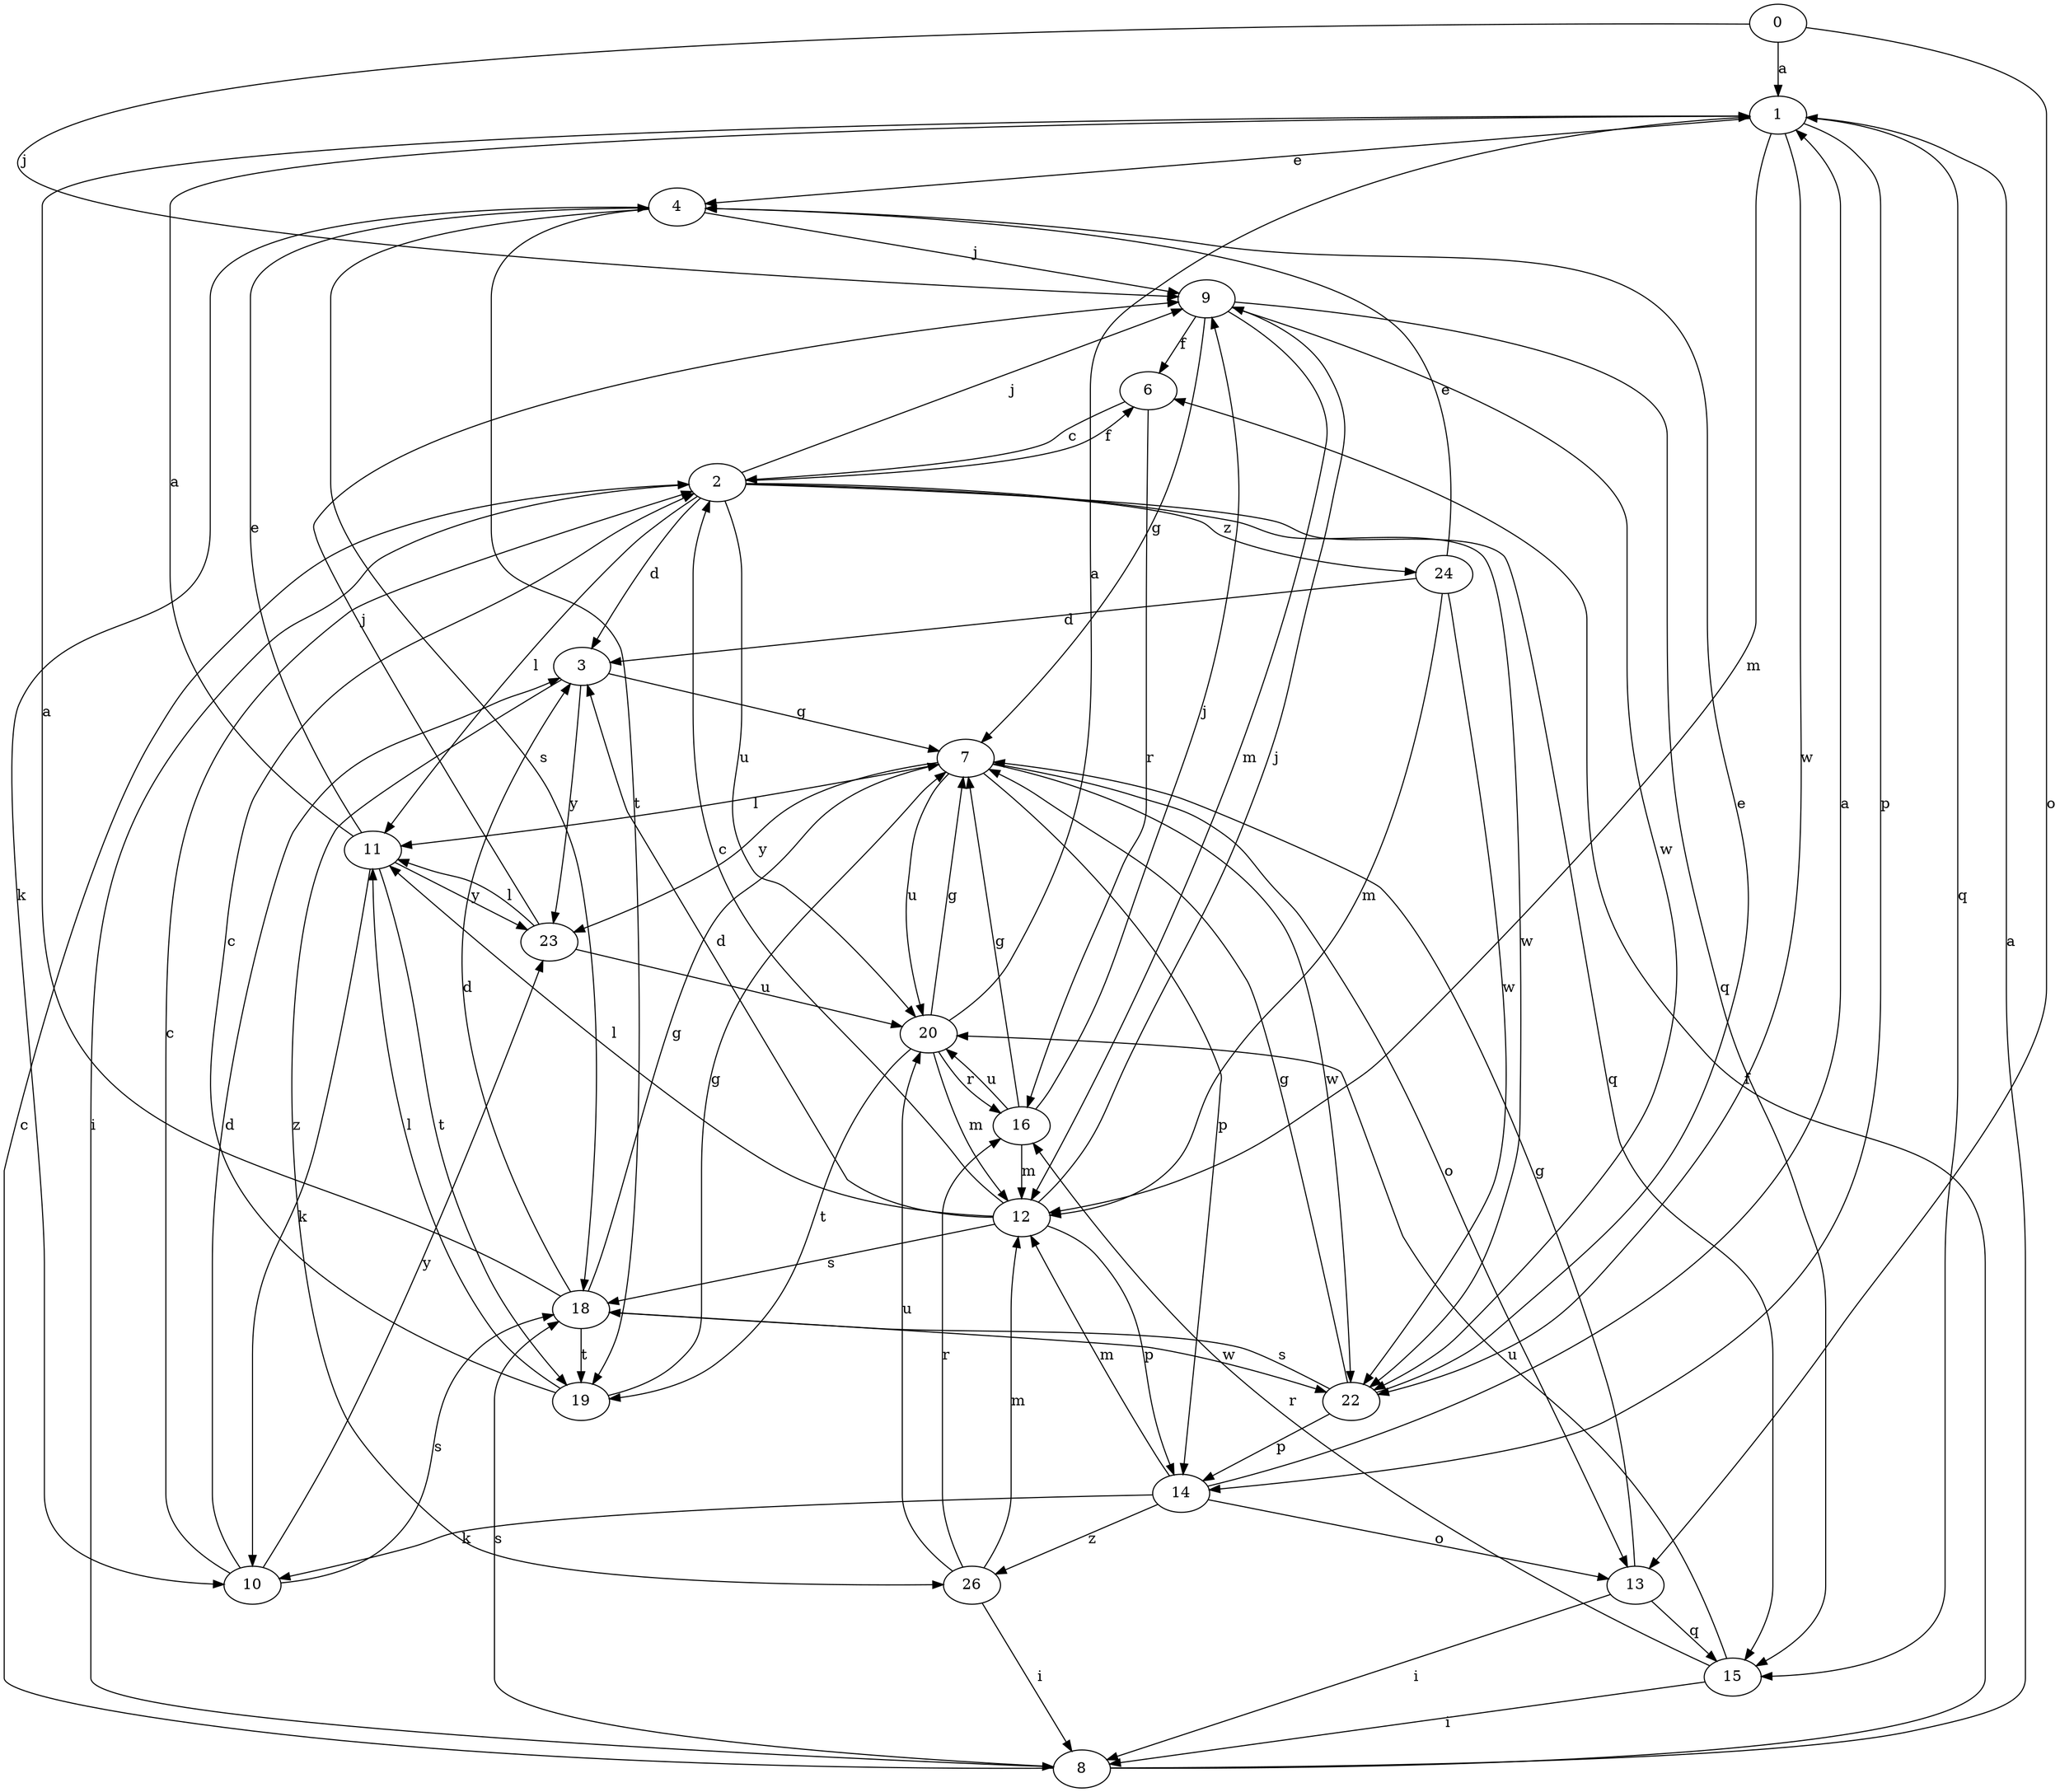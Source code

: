 strict digraph  {
0;
1;
2;
3;
4;
6;
7;
8;
9;
10;
11;
12;
13;
14;
15;
16;
18;
19;
20;
22;
23;
24;
26;
0 -> 1  [label=a];
0 -> 9  [label=j];
0 -> 13  [label=o];
1 -> 4  [label=e];
1 -> 12  [label=m];
1 -> 14  [label=p];
1 -> 15  [label=q];
1 -> 22  [label=w];
2 -> 3  [label=d];
2 -> 6  [label=f];
2 -> 8  [label=i];
2 -> 9  [label=j];
2 -> 11  [label=l];
2 -> 15  [label=q];
2 -> 20  [label=u];
2 -> 22  [label=w];
2 -> 24  [label=z];
3 -> 7  [label=g];
3 -> 23  [label=y];
3 -> 26  [label=z];
4 -> 9  [label=j];
4 -> 10  [label=k];
4 -> 18  [label=s];
4 -> 19  [label=t];
6 -> 2  [label=c];
6 -> 16  [label=r];
7 -> 11  [label=l];
7 -> 13  [label=o];
7 -> 14  [label=p];
7 -> 20  [label=u];
7 -> 22  [label=w];
7 -> 23  [label=y];
8 -> 1  [label=a];
8 -> 2  [label=c];
8 -> 6  [label=f];
8 -> 18  [label=s];
9 -> 6  [label=f];
9 -> 7  [label=g];
9 -> 12  [label=m];
9 -> 15  [label=q];
9 -> 22  [label=w];
10 -> 2  [label=c];
10 -> 3  [label=d];
10 -> 18  [label=s];
10 -> 23  [label=y];
11 -> 1  [label=a];
11 -> 4  [label=e];
11 -> 10  [label=k];
11 -> 19  [label=t];
11 -> 23  [label=y];
12 -> 2  [label=c];
12 -> 3  [label=d];
12 -> 9  [label=j];
12 -> 11  [label=l];
12 -> 14  [label=p];
12 -> 18  [label=s];
13 -> 7  [label=g];
13 -> 8  [label=i];
13 -> 15  [label=q];
14 -> 1  [label=a];
14 -> 10  [label=k];
14 -> 12  [label=m];
14 -> 13  [label=o];
14 -> 26  [label=z];
15 -> 8  [label=i];
15 -> 16  [label=r];
15 -> 20  [label=u];
16 -> 7  [label=g];
16 -> 9  [label=j];
16 -> 12  [label=m];
16 -> 20  [label=u];
18 -> 1  [label=a];
18 -> 3  [label=d];
18 -> 7  [label=g];
18 -> 19  [label=t];
18 -> 22  [label=w];
19 -> 2  [label=c];
19 -> 7  [label=g];
19 -> 11  [label=l];
20 -> 1  [label=a];
20 -> 7  [label=g];
20 -> 12  [label=m];
20 -> 16  [label=r];
20 -> 19  [label=t];
22 -> 4  [label=e];
22 -> 7  [label=g];
22 -> 14  [label=p];
22 -> 18  [label=s];
23 -> 9  [label=j];
23 -> 11  [label=l];
23 -> 20  [label=u];
24 -> 3  [label=d];
24 -> 4  [label=e];
24 -> 12  [label=m];
24 -> 22  [label=w];
26 -> 8  [label=i];
26 -> 12  [label=m];
26 -> 16  [label=r];
26 -> 20  [label=u];
}
